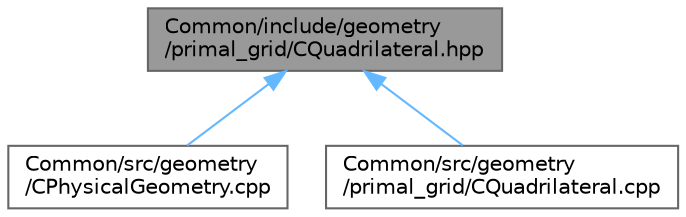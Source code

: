 digraph "Common/include/geometry/primal_grid/CQuadrilateral.hpp"
{
 // LATEX_PDF_SIZE
  bgcolor="transparent";
  edge [fontname=Helvetica,fontsize=10,labelfontname=Helvetica,labelfontsize=10];
  node [fontname=Helvetica,fontsize=10,shape=box,height=0.2,width=0.4];
  Node1 [id="Node000001",label="Common/include/geometry\l/primal_grid/CQuadrilateral.hpp",height=0.2,width=0.4,color="gray40", fillcolor="grey60", style="filled", fontcolor="black",tooltip="Headers of the main subroutines for storing the primal grid structure. The subroutines and functions ..."];
  Node1 -> Node2 [id="edge1_Node000001_Node000002",dir="back",color="steelblue1",style="solid",tooltip=" "];
  Node2 [id="Node000002",label="Common/src/geometry\l/CPhysicalGeometry.cpp",height=0.2,width=0.4,color="grey40", fillcolor="white", style="filled",URL="$CPhysicalGeometry_8cpp.html",tooltip="Implementation of the physical geometry class."];
  Node1 -> Node3 [id="edge2_Node000001_Node000003",dir="back",color="steelblue1",style="solid",tooltip=" "];
  Node3 [id="Node000003",label="Common/src/geometry\l/primal_grid/CQuadrilateral.cpp",height=0.2,width=0.4,color="grey40", fillcolor="white", style="filled",URL="$CQuadrilateral_8cpp.html",tooltip="Main classes for defining the primal grid elements."];
}

